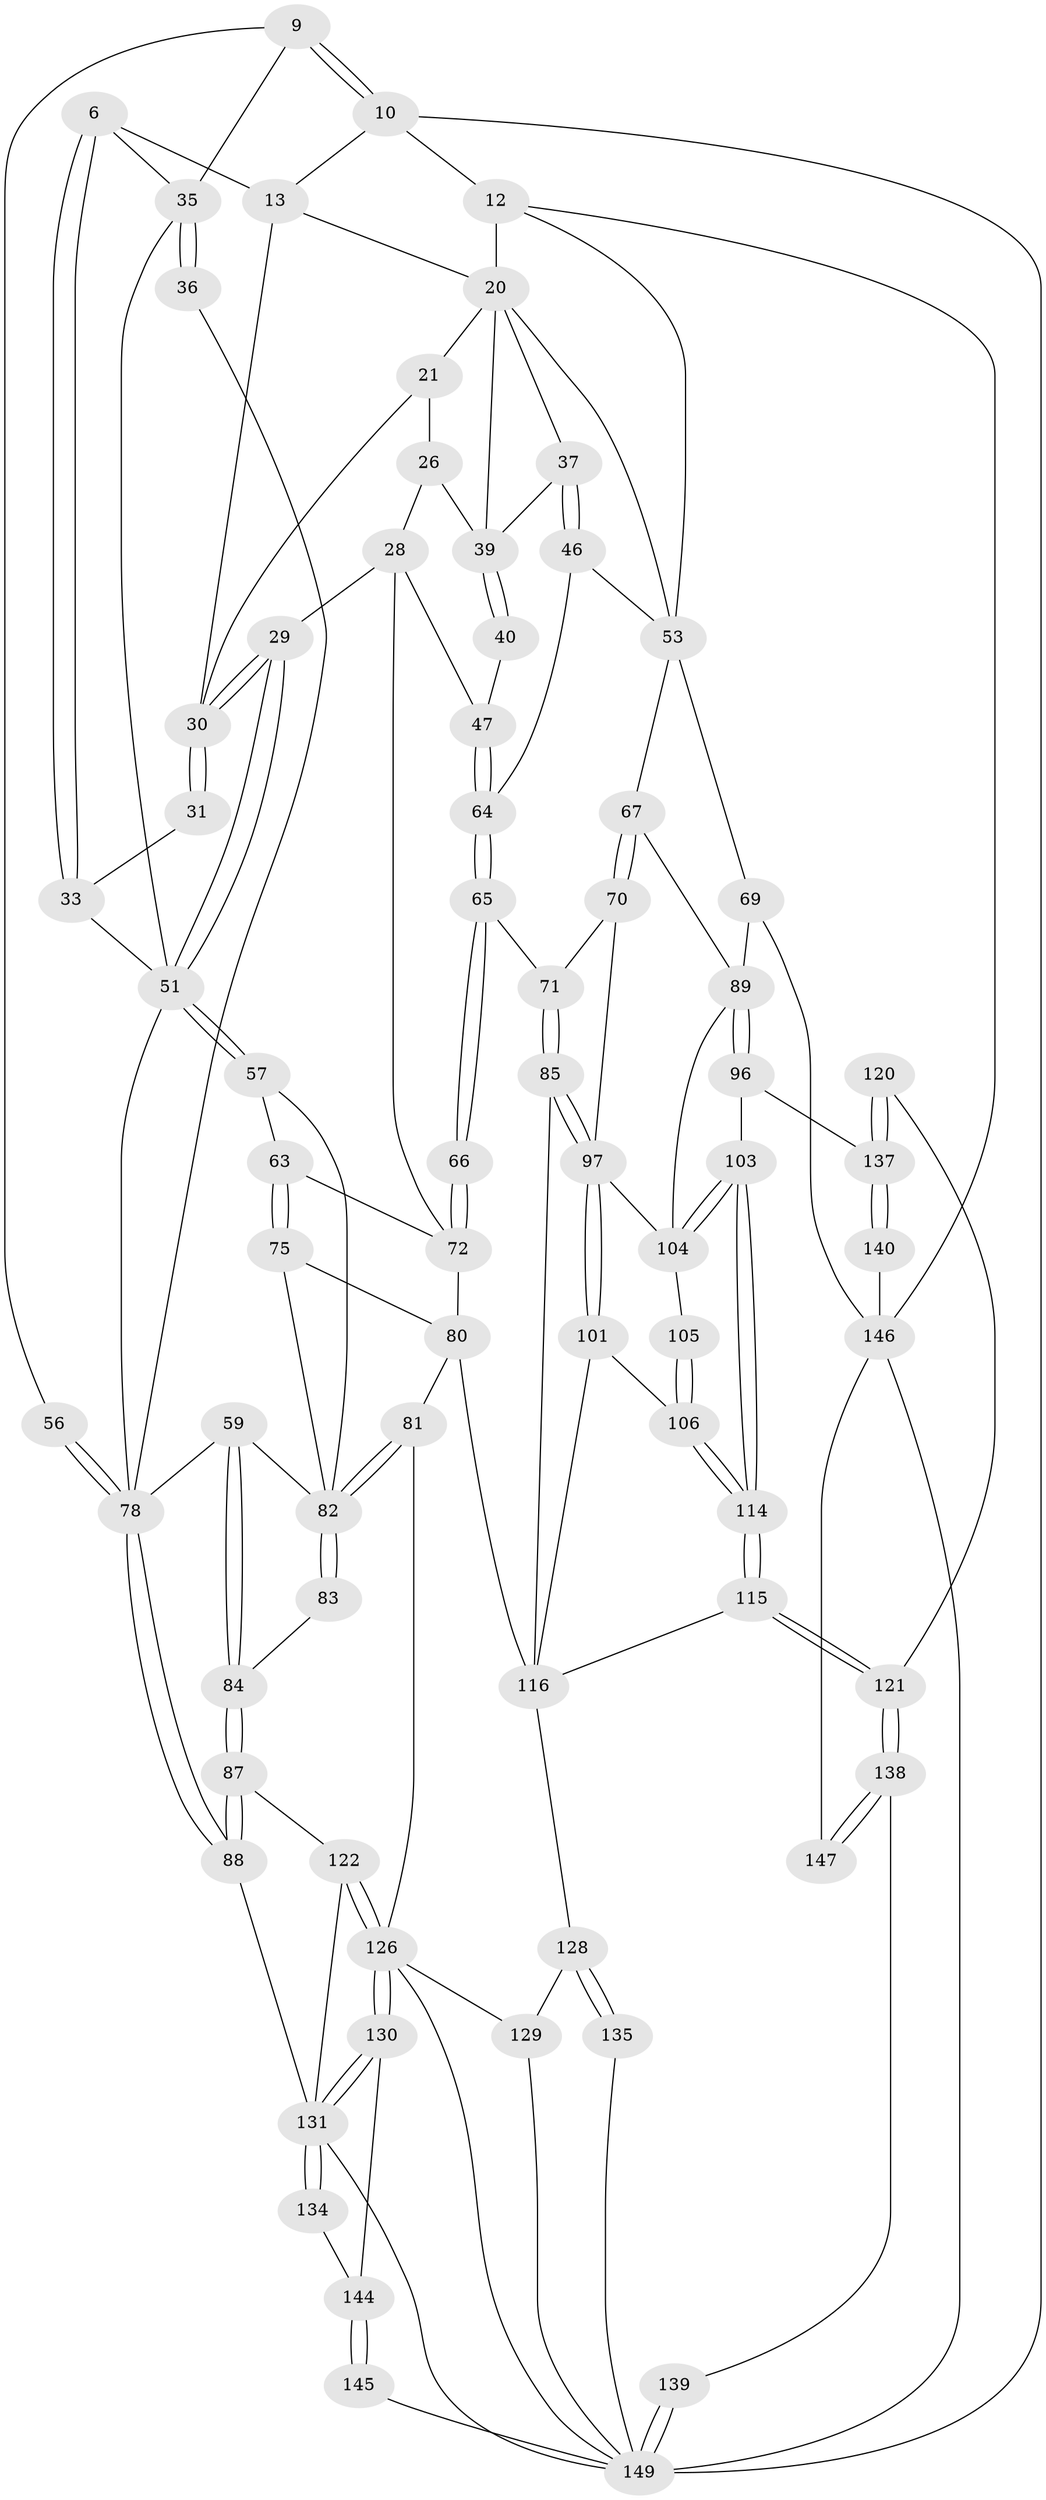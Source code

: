 // original degree distribution, {3: 0.03355704697986577, 4: 0.2214765100671141, 5: 0.5033557046979866, 6: 0.24161073825503357}
// Generated by graph-tools (version 1.1) at 2025/59/03/09/25 04:59:59]
// undirected, 74 vertices, 165 edges
graph export_dot {
graph [start="1"]
  node [color=gray90,style=filled];
  6 [pos="+0.258782152697576+0.09394710109896516"];
  9 [pos="+0+0"];
  10 [pos="+0+0",super="+4"];
  12 [pos="+0.7850044284949022+0",super="+11"];
  13 [pos="+0.35903566373418777+0.039776111459367026",super="+2+5"];
  20 [pos="+0.6638019296285423+0.10029277251367093",super="+17+19"];
  21 [pos="+0.5056038942996353+0.01904987639617996"];
  26 [pos="+0.5308432851344674+0.17860791867508286",super="+25"];
  28 [pos="+0.42962787261906404+0.22502120004771306",super="+27"];
  29 [pos="+0.42508354607829985+0.2215001777296413"];
  30 [pos="+0.4139762697235329+0.20804061937501372",super="+22+14+15"];
  31 [pos="+0.33782849253898695+0.19596047873753955"];
  33 [pos="+0.26202246044797717+0.2129896016731392",super="+32"];
  35 [pos="+0.22001998418753788+0.12733644656258356",super="+8"];
  36 [pos="+0.17172956708255513+0.2391500367403926"];
  37 [pos="+0.7584447951756856+0.27162650210628925"];
  39 [pos="+0.6300033237023165+0.14622698865740488",super="+38"];
  40 [pos="+0.6260244386838165+0.21545359101878836"];
  46 [pos="+0.7590295550848111+0.2753976476697931"];
  47 [pos="+0.5549826585528841+0.2648554107005045"];
  51 [pos="+0.29192609463570884+0.31649503903836224",super="+50+48+34"];
  53 [pos="+0.9539105029158337+0.23872049453759808",super="+52+45+41"];
  56 [pos="+0+0.15678783759059842"];
  57 [pos="+0.2954009400994493+0.3550232785048618"];
  59 [pos="+0.18173413005872105+0.40478472209549254"];
  63 [pos="+0.3427709418729317+0.364369817314541"];
  64 [pos="+0.5821148289489845+0.3276077915043377"];
  65 [pos="+0.5798565674380602+0.3364661191438222"];
  66 [pos="+0.49630242621205123+0.4165552306276134"];
  67 [pos="+0.8047075255173968+0.3739432500856079"];
  69 [pos="+0.895229336265373+0.37733093782204385",super="+54"];
  70 [pos="+0.7250737735646051+0.4329932321123151"];
  71 [pos="+0.6695591756729347+0.4343449922629153"];
  72 [pos="+0.4910366327683822+0.43233272115237825",super="+62+61"];
  75 [pos="+0.36665132838838876+0.4451140309734585"];
  78 [pos="+0+0.4164516004628085",super="+60+55"];
  80 [pos="+0.44397110403601403+0.5963448174452388",super="+74+73"];
  81 [pos="+0.334563816741691+0.6216020852216159"];
  82 [pos="+0.28729277953895044+0.5767570510197388",super="+76+77"];
  83 [pos="+0.2587479172545955+0.5533586333735728"];
  84 [pos="+0.1530485289326955+0.5127269773411821"];
  85 [pos="+0.6257957334454206+0.47528642459246334"];
  87 [pos="+0.07038432557117477+0.5518618117128052"];
  88 [pos="+0+0.5469537190180692"];
  89 [pos="+0.8512406678046444+0.47350238286750973",super="+68"];
  96 [pos="+0.961898937381099+0.6158229521473735"];
  97 [pos="+0.6617805545324743+0.5365677644981507",super="+92"];
  101 [pos="+0.6296636339556716+0.6378284567092775"];
  103 [pos="+0.8324796424593371+0.6514040147032197"];
  104 [pos="+0.797780143634331+0.6276586486478126",super="+91"];
  105 [pos="+0.7396646999871017+0.6055752180041926"];
  106 [pos="+0.6622064730334067+0.6327411836384761"];
  114 [pos="+0.7882897856979557+0.7522435374034919"];
  115 [pos="+0.7756681792095138+0.8049808277341578"];
  116 [pos="+0.5637610021738748+0.7391146976977397",super="+107+102"];
  120 [pos="+0.8249608523567629+0.8330380028242748"];
  121 [pos="+0.7802247044418975+0.8135899689591408"];
  122 [pos="+0.12352125337255732+0.7373821576935337",super="+110"];
  126 [pos="+0.1649671254287947+0.8718957207404355",super="+125+124+109"];
  128 [pos="+0.3338748884964964+0.842160113096169",super="+118"];
  129 [pos="+0.31223004770136714+0.8445815742523232",super="+127"];
  130 [pos="+0.15376144838337602+0.87386269914311"];
  131 [pos="+0.11339932493887908+0.8416730598747881",super="+123"];
  134 [pos="+0+0.8504928555625848"];
  135 [pos="+0.5071868241658813+1"];
  137 [pos="+0.843372144880202+0.8470750072745342",super="+94+95"];
  138 [pos="+0.5683849754124206+1"];
  139 [pos="+0.5296981335524779+1"];
  140 [pos="+0.8652237270654205+0.8704998260174659",super="+113+93"];
  144 [pos="+0.1450551825227193+0.8804682971240037",super="+142"];
  145 [pos="+0.0817664816812315+0.9780535567986591",super="+143"];
  146 [pos="+0.8746816352651077+0.904158515148093",super="+112+111+79"];
  147 [pos="+0.6974602503760856+1"];
  149 [pos="+0.20818297280922174+1",super="+133+148+132+136"];
  6 -- 33;
  6 -- 33;
  6 -- 35;
  6 -- 13;
  9 -- 10;
  9 -- 10;
  9 -- 56;
  9 -- 35;
  10 -- 12 [weight=2];
  10 -- 13;
  10 -- 149;
  12 -- 146;
  12 -- 53;
  12 -- 20;
  13 -- 30 [weight=2];
  13 -- 20;
  20 -- 39;
  20 -- 21;
  20 -- 53;
  20 -- 37;
  21 -- 30;
  21 -- 26;
  26 -- 39 [weight=2];
  26 -- 28;
  28 -- 29;
  28 -- 47;
  28 -- 72;
  29 -- 30;
  29 -- 30;
  29 -- 51;
  29 -- 51;
  30 -- 31 [weight=2];
  30 -- 31;
  31 -- 33;
  33 -- 51 [weight=2];
  35 -- 36 [weight=2];
  35 -- 36;
  35 -- 51;
  36 -- 78;
  37 -- 46;
  37 -- 46;
  37 -- 39;
  39 -- 40 [weight=2];
  39 -- 40;
  40 -- 47;
  46 -- 64;
  46 -- 53;
  47 -- 64;
  47 -- 64;
  51 -- 57;
  51 -- 57;
  51 -- 78;
  53 -- 67;
  53 -- 69 [weight=2];
  56 -- 78 [weight=2];
  56 -- 78;
  57 -- 63;
  57 -- 82;
  59 -- 84;
  59 -- 84;
  59 -- 78;
  59 -- 82;
  63 -- 75;
  63 -- 75;
  63 -- 72;
  64 -- 65;
  64 -- 65;
  65 -- 66;
  65 -- 66;
  65 -- 71;
  66 -- 72 [weight=2];
  66 -- 72;
  67 -- 70;
  67 -- 70;
  67 -- 89;
  69 -- 146 [weight=2];
  69 -- 89;
  70 -- 71;
  70 -- 97;
  71 -- 85;
  71 -- 85;
  72 -- 80;
  75 -- 82;
  75 -- 80;
  78 -- 88;
  78 -- 88;
  80 -- 81;
  80 -- 116 [weight=2];
  81 -- 82;
  81 -- 82;
  81 -- 126;
  82 -- 83 [weight=2];
  82 -- 83;
  83 -- 84;
  84 -- 87;
  84 -- 87;
  85 -- 97;
  85 -- 97;
  85 -- 116;
  87 -- 88;
  87 -- 88;
  87 -- 122;
  88 -- 131;
  89 -- 96;
  89 -- 96;
  89 -- 104;
  96 -- 103;
  96 -- 137;
  97 -- 101;
  97 -- 101;
  97 -- 104;
  101 -- 106;
  101 -- 116;
  103 -- 104;
  103 -- 104;
  103 -- 114;
  103 -- 114;
  104 -- 105 [weight=2];
  105 -- 106;
  105 -- 106;
  106 -- 114;
  106 -- 114;
  114 -- 115;
  114 -- 115;
  115 -- 116;
  115 -- 121;
  115 -- 121;
  116 -- 128;
  120 -- 121;
  120 -- 137 [weight=2];
  120 -- 137;
  121 -- 138;
  121 -- 138;
  122 -- 126 [weight=2];
  122 -- 126;
  122 -- 131;
  126 -- 130;
  126 -- 130;
  126 -- 129 [weight=2];
  126 -- 149;
  128 -- 129 [weight=2];
  128 -- 135 [weight=2];
  128 -- 135;
  129 -- 149;
  130 -- 131;
  130 -- 131;
  130 -- 144;
  131 -- 134 [weight=2];
  131 -- 134;
  131 -- 149;
  134 -- 144;
  135 -- 149;
  137 -- 140 [weight=2];
  137 -- 140;
  138 -- 139;
  138 -- 147;
  138 -- 147;
  139 -- 149 [weight=2];
  139 -- 149;
  140 -- 146 [weight=3];
  144 -- 145 [weight=2];
  144 -- 145;
  145 -- 149;
  146 -- 147 [weight=2];
  146 -- 149;
}
